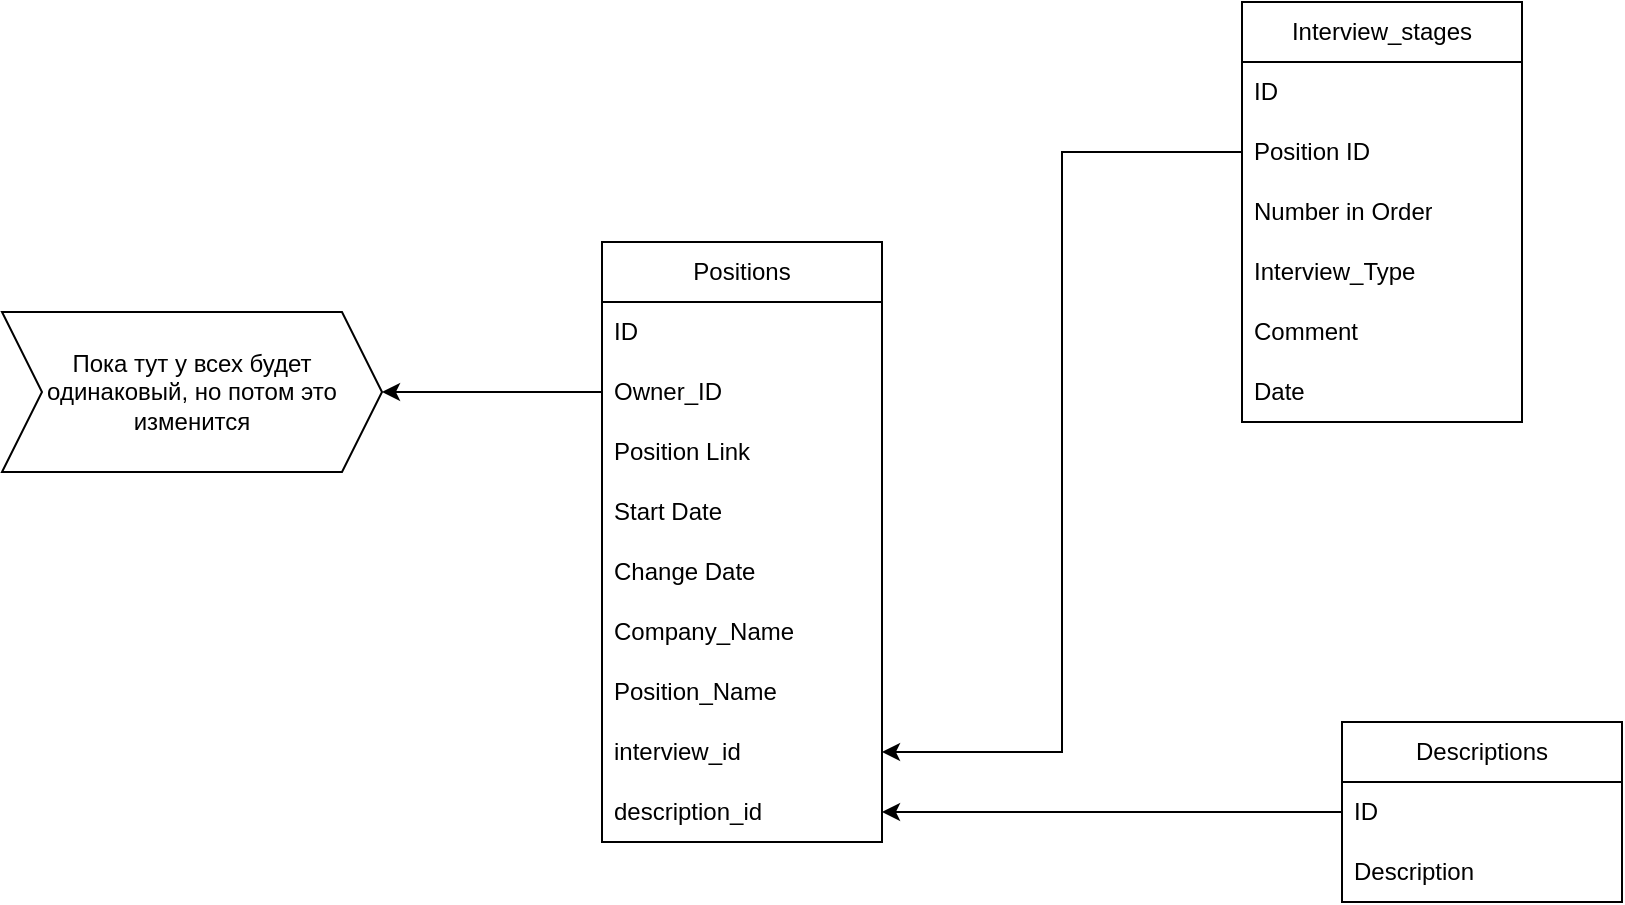 <mxfile version="21.7.1" type="github">
  <diagram name="Страница — 1" id="JBfNgDBpth_-0yW9HTzY">
    <mxGraphModel dx="2117" dy="542" grid="1" gridSize="10" guides="1" tooltips="1" connect="1" arrows="1" fold="1" page="1" pageScale="1" pageWidth="827" pageHeight="1169" math="0" shadow="0">
      <root>
        <mxCell id="0" />
        <mxCell id="1" parent="0" />
        <mxCell id="GcCEw2OKkjjJGk0Dlv0A-1" value="Positions" style="swimlane;fontStyle=0;childLayout=stackLayout;horizontal=1;startSize=30;horizontalStack=0;resizeParent=1;resizeParentMax=0;resizeLast=0;collapsible=1;marginBottom=0;whiteSpace=wrap;html=1;" parent="1" vertex="1">
          <mxGeometry x="130" y="170" width="140" height="300" as="geometry">
            <mxRectangle x="110" y="170" width="60" height="30" as="alternateBounds" />
          </mxGeometry>
        </mxCell>
        <mxCell id="GcCEw2OKkjjJGk0Dlv0A-2" value="ID" style="text;strokeColor=none;fillColor=none;align=left;verticalAlign=middle;spacingLeft=4;spacingRight=4;overflow=hidden;points=[[0,0.5],[1,0.5]];portConstraint=eastwest;rotatable=0;whiteSpace=wrap;html=1;" parent="GcCEw2OKkjjJGk0Dlv0A-1" vertex="1">
          <mxGeometry y="30" width="140" height="30" as="geometry" />
        </mxCell>
        <mxCell id="GcCEw2OKkjjJGk0Dlv0A-3" value="Owner_ID" style="text;strokeColor=none;fillColor=none;align=left;verticalAlign=middle;spacingLeft=4;spacingRight=4;overflow=hidden;points=[[0,0.5],[1,0.5]];portConstraint=eastwest;rotatable=0;whiteSpace=wrap;html=1;" parent="GcCEw2OKkjjJGk0Dlv0A-1" vertex="1">
          <mxGeometry y="60" width="140" height="30" as="geometry" />
        </mxCell>
        <mxCell id="Vl4LHNjb8i_QOGk0CzA--2" value="Position Link" style="text;strokeColor=none;fillColor=none;align=left;verticalAlign=middle;spacingLeft=4;spacingRight=4;overflow=hidden;points=[[0,0.5],[1,0.5]];portConstraint=eastwest;rotatable=0;whiteSpace=wrap;html=1;" vertex="1" parent="GcCEw2OKkjjJGk0Dlv0A-1">
          <mxGeometry y="90" width="140" height="30" as="geometry" />
        </mxCell>
        <mxCell id="Vl4LHNjb8i_QOGk0CzA--3" value="Start Date" style="text;strokeColor=none;fillColor=none;align=left;verticalAlign=middle;spacingLeft=4;spacingRight=4;overflow=hidden;points=[[0,0.5],[1,0.5]];portConstraint=eastwest;rotatable=0;whiteSpace=wrap;html=1;" vertex="1" parent="GcCEw2OKkjjJGk0Dlv0A-1">
          <mxGeometry y="120" width="140" height="30" as="geometry" />
        </mxCell>
        <mxCell id="Vl4LHNjb8i_QOGk0CzA--4" value="Change Date" style="text;strokeColor=none;fillColor=none;align=left;verticalAlign=middle;spacingLeft=4;spacingRight=4;overflow=hidden;points=[[0,0.5],[1,0.5]];portConstraint=eastwest;rotatable=0;whiteSpace=wrap;html=1;" vertex="1" parent="GcCEw2OKkjjJGk0Dlv0A-1">
          <mxGeometry y="150" width="140" height="30" as="geometry" />
        </mxCell>
        <mxCell id="GcCEw2OKkjjJGk0Dlv0A-4" value="Company_Name" style="text;strokeColor=none;fillColor=none;align=left;verticalAlign=middle;spacingLeft=4;spacingRight=4;overflow=hidden;points=[[0,0.5],[1,0.5]];portConstraint=eastwest;rotatable=0;whiteSpace=wrap;html=1;" parent="GcCEw2OKkjjJGk0Dlv0A-1" vertex="1">
          <mxGeometry y="180" width="140" height="30" as="geometry" />
        </mxCell>
        <mxCell id="GcCEw2OKkjjJGk0Dlv0A-10" value="Position_Name" style="text;strokeColor=none;fillColor=none;align=left;verticalAlign=middle;spacingLeft=4;spacingRight=4;overflow=hidden;points=[[0,0.5],[1,0.5]];portConstraint=eastwest;rotatable=0;whiteSpace=wrap;html=1;" parent="GcCEw2OKkjjJGk0Dlv0A-1" vertex="1">
          <mxGeometry y="210" width="140" height="30" as="geometry" />
        </mxCell>
        <mxCell id="GcCEw2OKkjjJGk0Dlv0A-29" value="interview_id" style="text;strokeColor=none;fillColor=none;align=left;verticalAlign=middle;spacingLeft=4;spacingRight=4;overflow=hidden;points=[[0,0.5],[1,0.5]];portConstraint=eastwest;rotatable=0;whiteSpace=wrap;html=1;" parent="GcCEw2OKkjjJGk0Dlv0A-1" vertex="1">
          <mxGeometry y="240" width="140" height="30" as="geometry" />
        </mxCell>
        <mxCell id="GcCEw2OKkjjJGk0Dlv0A-9" value="description_id" style="text;strokeColor=none;fillColor=none;align=left;verticalAlign=middle;spacingLeft=4;spacingRight=4;overflow=hidden;points=[[0,0.5],[1,0.5]];portConstraint=eastwest;rotatable=0;whiteSpace=wrap;html=1;" parent="GcCEw2OKkjjJGk0Dlv0A-1" vertex="1">
          <mxGeometry y="270" width="140" height="30" as="geometry" />
        </mxCell>
        <mxCell id="GcCEw2OKkjjJGk0Dlv0A-11" value="Interview_stages" style="swimlane;fontStyle=0;childLayout=stackLayout;horizontal=1;startSize=30;horizontalStack=0;resizeParent=1;resizeParentMax=0;resizeLast=0;collapsible=1;marginBottom=0;whiteSpace=wrap;html=1;" parent="1" vertex="1">
          <mxGeometry x="450" y="50" width="140" height="210" as="geometry" />
        </mxCell>
        <mxCell id="GcCEw2OKkjjJGk0Dlv0A-12" value="ID" style="text;strokeColor=none;fillColor=none;align=left;verticalAlign=middle;spacingLeft=4;spacingRight=4;overflow=hidden;points=[[0,0.5],[1,0.5]];portConstraint=eastwest;rotatable=0;whiteSpace=wrap;html=1;" parent="GcCEw2OKkjjJGk0Dlv0A-11" vertex="1">
          <mxGeometry y="30" width="140" height="30" as="geometry" />
        </mxCell>
        <mxCell id="GcCEw2OKkjjJGk0Dlv0A-15" value="Position ID" style="text;strokeColor=none;fillColor=none;align=left;verticalAlign=middle;spacingLeft=4;spacingRight=4;overflow=hidden;points=[[0,0.5],[1,0.5]];portConstraint=eastwest;rotatable=0;whiteSpace=wrap;html=1;" parent="GcCEw2OKkjjJGk0Dlv0A-11" vertex="1">
          <mxGeometry y="60" width="140" height="30" as="geometry" />
        </mxCell>
        <mxCell id="GcCEw2OKkjjJGk0Dlv0A-14" value="Number in Order" style="text;strokeColor=none;fillColor=none;align=left;verticalAlign=middle;spacingLeft=4;spacingRight=4;overflow=hidden;points=[[0,0.5],[1,0.5]];portConstraint=eastwest;rotatable=0;whiteSpace=wrap;html=1;" parent="GcCEw2OKkjjJGk0Dlv0A-11" vertex="1">
          <mxGeometry y="90" width="140" height="30" as="geometry" />
        </mxCell>
        <mxCell id="GcCEw2OKkjjJGk0Dlv0A-19" value="Interview_Type" style="text;strokeColor=none;fillColor=none;align=left;verticalAlign=middle;spacingLeft=4;spacingRight=4;overflow=hidden;points=[[0,0.5],[1,0.5]];portConstraint=eastwest;rotatable=0;whiteSpace=wrap;html=1;" parent="GcCEw2OKkjjJGk0Dlv0A-11" vertex="1">
          <mxGeometry y="120" width="140" height="30" as="geometry" />
        </mxCell>
        <mxCell id="GcCEw2OKkjjJGk0Dlv0A-18" value="Comment" style="text;strokeColor=none;fillColor=none;align=left;verticalAlign=middle;spacingLeft=4;spacingRight=4;overflow=hidden;points=[[0,0.5],[1,0.5]];portConstraint=eastwest;rotatable=0;whiteSpace=wrap;html=1;" parent="GcCEw2OKkjjJGk0Dlv0A-11" vertex="1">
          <mxGeometry y="150" width="140" height="30" as="geometry" />
        </mxCell>
        <mxCell id="GcCEw2OKkjjJGk0Dlv0A-17" value="Date" style="text;strokeColor=none;fillColor=none;align=left;verticalAlign=middle;spacingLeft=4;spacingRight=4;overflow=hidden;points=[[0,0.5],[1,0.5]];portConstraint=eastwest;rotatable=0;whiteSpace=wrap;html=1;" parent="GcCEw2OKkjjJGk0Dlv0A-11" vertex="1">
          <mxGeometry y="180" width="140" height="30" as="geometry" />
        </mxCell>
        <mxCell id="GcCEw2OKkjjJGk0Dlv0A-20" style="edgeStyle=orthogonalEdgeStyle;rounded=0;orthogonalLoop=1;jettySize=auto;html=1;exitX=0;exitY=0.5;exitDx=0;exitDy=0;entryX=1;entryY=0.5;entryDx=0;entryDy=0;" parent="1" source="GcCEw2OKkjjJGk0Dlv0A-15" target="GcCEw2OKkjjJGk0Dlv0A-29" edge="1">
          <mxGeometry relative="1" as="geometry">
            <mxPoint x="270" y="215" as="targetPoint" />
          </mxGeometry>
        </mxCell>
        <mxCell id="GcCEw2OKkjjJGk0Dlv0A-22" style="edgeStyle=orthogonalEdgeStyle;rounded=0;orthogonalLoop=1;jettySize=auto;html=1;exitX=0;exitY=0.5;exitDx=0;exitDy=0;entryX=1;entryY=0.5;entryDx=0;entryDy=0;" parent="1" source="GcCEw2OKkjjJGk0Dlv0A-3" target="GcCEw2OKkjjJGk0Dlv0A-23" edge="1">
          <mxGeometry relative="1" as="geometry">
            <mxPoint x="30" y="245" as="targetPoint" />
          </mxGeometry>
        </mxCell>
        <mxCell id="GcCEw2OKkjjJGk0Dlv0A-23" value="Пока тут у всех будет одинаковый, но потом это изменится" style="shape=step;perimeter=stepPerimeter;whiteSpace=wrap;html=1;fixedSize=1;" parent="1" vertex="1">
          <mxGeometry x="-170" y="205" width="190" height="80" as="geometry" />
        </mxCell>
        <mxCell id="GcCEw2OKkjjJGk0Dlv0A-24" value="Descriptions" style="swimlane;fontStyle=0;childLayout=stackLayout;horizontal=1;startSize=30;horizontalStack=0;resizeParent=1;resizeParentMax=0;resizeLast=0;collapsible=1;marginBottom=0;whiteSpace=wrap;html=1;" parent="1" vertex="1">
          <mxGeometry x="500" y="410" width="140" height="90" as="geometry" />
        </mxCell>
        <mxCell id="GcCEw2OKkjjJGk0Dlv0A-25" value="ID" style="text;strokeColor=none;fillColor=none;align=left;verticalAlign=middle;spacingLeft=4;spacingRight=4;overflow=hidden;points=[[0,0.5],[1,0.5]];portConstraint=eastwest;rotatable=0;whiteSpace=wrap;html=1;" parent="GcCEw2OKkjjJGk0Dlv0A-24" vertex="1">
          <mxGeometry y="30" width="140" height="30" as="geometry" />
        </mxCell>
        <mxCell id="GcCEw2OKkjjJGk0Dlv0A-26" value="Description" style="text;strokeColor=none;fillColor=none;align=left;verticalAlign=middle;spacingLeft=4;spacingRight=4;overflow=hidden;points=[[0,0.5],[1,0.5]];portConstraint=eastwest;rotatable=0;whiteSpace=wrap;html=1;" parent="GcCEw2OKkjjJGk0Dlv0A-24" vertex="1">
          <mxGeometry y="60" width="140" height="30" as="geometry" />
        </mxCell>
        <mxCell id="GcCEw2OKkjjJGk0Dlv0A-28" style="edgeStyle=orthogonalEdgeStyle;rounded=0;orthogonalLoop=1;jettySize=auto;html=1;exitX=0;exitY=0.5;exitDx=0;exitDy=0;entryX=1;entryY=0.5;entryDx=0;entryDy=0;" parent="1" source="GcCEw2OKkjjJGk0Dlv0A-25" target="GcCEw2OKkjjJGk0Dlv0A-9" edge="1">
          <mxGeometry relative="1" as="geometry" />
        </mxCell>
      </root>
    </mxGraphModel>
  </diagram>
</mxfile>
